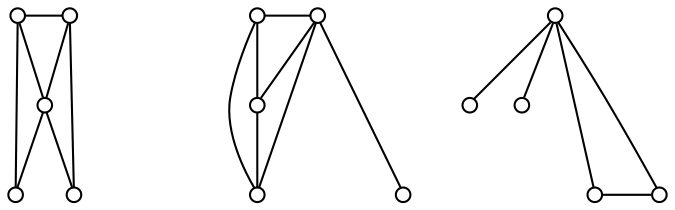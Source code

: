 strict graph  {
    node [shape=circle, width=0.1, height=0.1; label=""]
	graph [style=filled, color=white];
    subgraph cluster_g2_3_4 {
        label="2,3,4";
        g2_3_4_a -- g2_3_4_b;
        g2_3_4_a -- g2_3_4_c;
        g2_3_4_a -- g2_3_4_d;
        g2_3_4_b -- g2_3_4_c;
        g2_3_4_b -- g2_3_4_e;
        g2_3_4_c -- g2_3_4_d;
        g2_3_4_c -- g2_3_4_e;
    }
    subgraph cluster_g1_3_4 {
        label="1,3,4"
        g1_3_4_a -- g1_3_4_b;
        g1_3_4_a -- g1_3_4_c;
        g1_3_4_a -- g1_3_4_d;
        g1_3_4_b -- g1_3_4_c;
        g1_3_4_b -- g1_3_4_d;
        g1_3_4_b -- g1_3_4_e;
        g1_3_4_c -- g1_3_4_d;
    }
    subgraph cluster_g1_2_4 {
        label="1,2,4"
        g1_2_4_a -- g1_2_4_b;
        g1_2_4_a -- g1_2_4_c;
        g1_2_4_a -- g1_2_4_d;
        g1_2_4_a -- g1_2_4_e;
        g1_2_4_d -- g1_2_4_e;
    }
    {rank = same;
        g2_3_4_a, g2_3_4_b;
        g1_3_4_a, g1_3_4_b;
        g1_2_4_a;
    }
    {rank = same;
        g2_3_4_c;
        g1_3_4_c;
        g1_2_4_b, g1_2_4_c;
    }
    {rank = same;
        g2_3_4_d, g2_3_4_e;
        g1_3_4_d, g1_3_4_e;
        g1_2_4_d, g1_2_4_e;
    }
}
